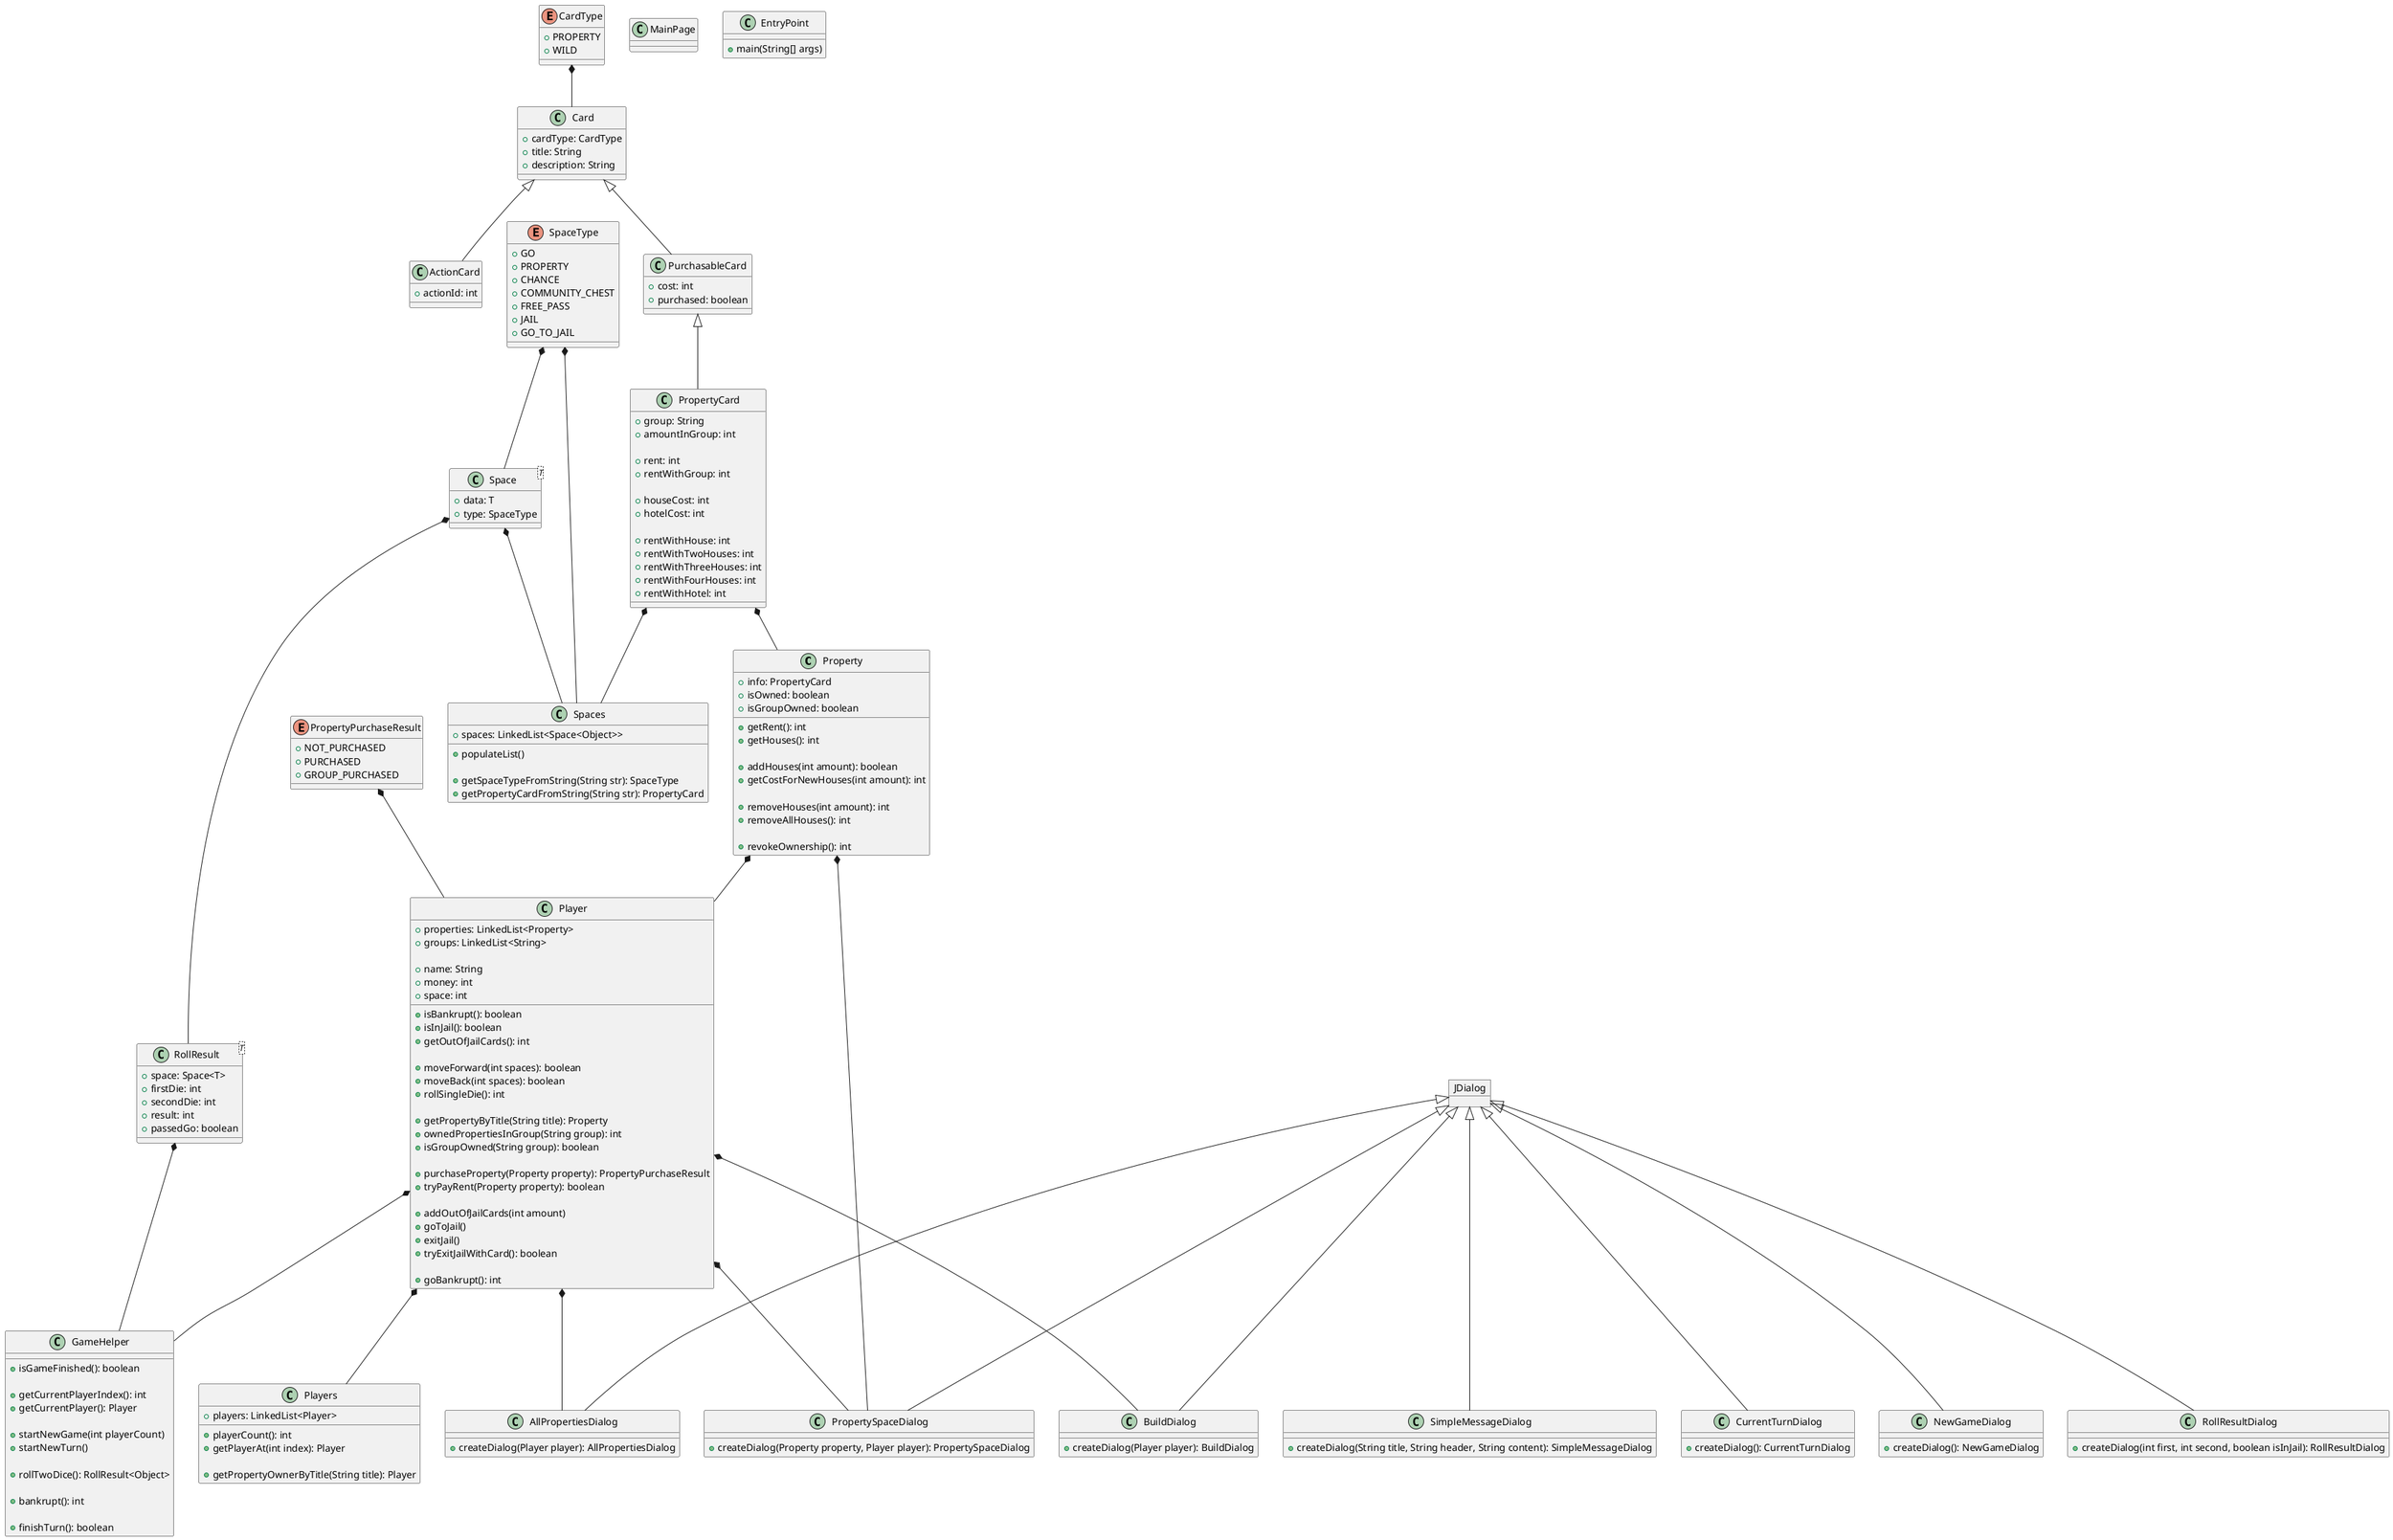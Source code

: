 @startuml JMonopoly

Property *-- Player
PropertyPurchaseResult *-- Player

PropertyCard *-- Property

Space *-- RollResult

SpaceType *-- Space

CardType *-- Card

Player *-- GameHelper
RollResult *-- GameHelper

Player *-- Players

PropertyCard *-- Spaces
Space *-- Spaces
SpaceType *-- Spaces

Player *-- AllPropertiesDialog

Player *-- BuildDialog

Player *-- PropertySpaceDialog
Property *-- PropertySpaceDialog

enum CardType {
    +PROPERTY
    +WILD
}

enum PropertyPurchaseResult {
    +NOT_PURCHASED
    +PURCHASED
    +GROUP_PURCHASED
}

enum SpaceType {
    +GO
    +PROPERTY
    +CHANCE
    +COMMUNITY_CHEST
    +FREE_PASS
    +JAIL
    +GO_TO_JAIL
}


class Player {
    +properties: LinkedList<Property>
    +groups: LinkedList<String>

    +name: String
    +money: int
    +space: int

    +isBankrupt(): boolean
    +isInJail(): boolean
    +getOutOfJailCards(): int

    +moveForward(int spaces): boolean
    +moveBack(int spaces): boolean
    +rollSingleDie(): int

    +getPropertyByTitle(String title): Property
    +ownedPropertiesInGroup(String group): int
    +isGroupOwned(String group): boolean

    +purchaseProperty(Property property): PropertyPurchaseResult
    +tryPayRent(Property property): boolean

    +addOutOfJailCards(int amount)
    +goToJail()
    +exitJail()
    +tryExitJailWithCard(): boolean

    +goBankrupt(): int
}

class Property {
    +info: PropertyCard
    +isOwned: boolean
    +isGroupOwned: boolean

    +getRent(): int
    +getHouses(): int

    +addHouses(int amount): boolean
    +getCostForNewHouses(int amount): int

    +removeHouses(int amount): int
    +removeAllHouses(): int

    +revokeOwnership(): int
}

class RollResult<T> {
    +space: Space<T>
    +firstDie: int
    +secondDie: int
    +result: int
    +passedGo: boolean
}

class Space<T> {
    +data: T
    +type: SpaceType
}

class Card {
    +cardType: CardType
    +title: String
    +description: String
}

class ActionCard extends Card {
    +actionId: int
}

class PurchasableCard extends Card {
    +cost: int
    +purchased: boolean
}

class PropertyCard extends PurchasableCard {
    +group: String
    +amountInGroup: int

    +rent: int
    +rentWithGroup: int

    +houseCost: int
    +hotelCost: int

    +rentWithHouse: int
    +rentWithTwoHouses: int
    +rentWithThreeHouses: int
    +rentWithFourHouses: int
    +rentWithHotel: int
}

class GameHelper {
    +isGameFinished(): boolean

    +getCurrentPlayerIndex(): int
    +getCurrentPlayer(): Player

    +startNewGame(int playerCount)
    +startNewTurn()

    +rollTwoDice(): RollResult<Object>

    +bankrupt(): int

    +finishTurn(): boolean
}

class Players {
    +players: LinkedList<Player>

    +playerCount(): int
    +getPlayerAt(int index): Player

    +getPropertyOwnerByTitle(String title): Player
}

class Spaces {
    +spaces: LinkedList<Space<Object>>

    +populateList()

    +getSpaceTypeFromString(String str): SpaceType
    +getPropertyCardFromString(String str): PropertyCard
}

object JDialog
class AllPropertiesDialog extends JDialog {
    +createDialog(Player player): AllPropertiesDialog
}

class BuildDialog extends JDialog {
    +createDialog(Player player): BuildDialog
}

class CurrentTurnDialog extends JDialog {
    +createDialog(): CurrentTurnDialog
}

class NewGameDialog extends JDialog {
    +createDialog(): NewGameDialog
}

class PropertySpaceDialog extends JDialog {
    +createDialog(Property property, Player player): PropertySpaceDialog
}

class RollResultDialog extends JDialog {
    +createDialog(int first, int second, boolean isInJail): RollResultDialog
}

class SimpleMessageDialog extends JDialog {
    +createDialog(String title, String header, String content): SimpleMessageDialog
}


class MainPage { }


class EntryPoint {
    +main(String[] args)
}


@enduml